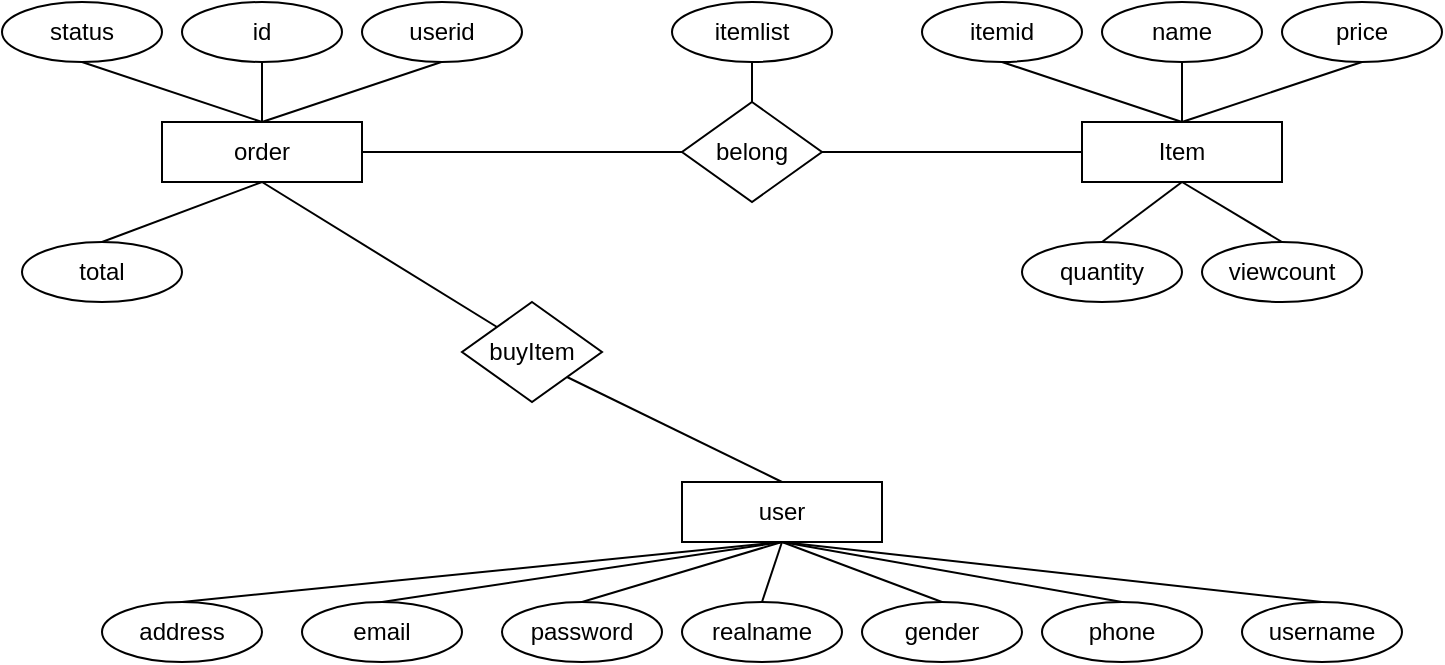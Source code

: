 <mxfile version="25.0.3">
  <diagram name="第 1 页" id="dJQTpmMpa1tH7BEDlLxY">
    <mxGraphModel dx="713" dy="564" grid="1" gridSize="10" guides="1" tooltips="1" connect="1" arrows="1" fold="1" page="1" pageScale="1" pageWidth="827" pageHeight="1169" math="0" shadow="0">
      <root>
        <mxCell id="0" />
        <mxCell id="1" parent="0" />
        <mxCell id="SXu3JD5gkW-zPVO9awwS-1" value="username" style="ellipse;whiteSpace=wrap;html=1;" vertex="1" parent="1">
          <mxGeometry x="650" y="560" width="80" height="30" as="geometry" />
        </mxCell>
        <mxCell id="SXu3JD5gkW-zPVO9awwS-2" value="realname" style="ellipse;whiteSpace=wrap;html=1;" vertex="1" parent="1">
          <mxGeometry x="370" y="560" width="80" height="30" as="geometry" />
        </mxCell>
        <mxCell id="SXu3JD5gkW-zPVO9awwS-3" value="gender" style="ellipse;whiteSpace=wrap;html=1;" vertex="1" parent="1">
          <mxGeometry x="460" y="560" width="80" height="30" as="geometry" />
        </mxCell>
        <mxCell id="SXu3JD5gkW-zPVO9awwS-4" value="address" style="ellipse;whiteSpace=wrap;html=1;" vertex="1" parent="1">
          <mxGeometry x="80" y="560" width="80" height="30" as="geometry" />
        </mxCell>
        <mxCell id="SXu3JD5gkW-zPVO9awwS-5" value="password" style="ellipse;whiteSpace=wrap;html=1;" vertex="1" parent="1">
          <mxGeometry x="280" y="560" width="80" height="30" as="geometry" />
        </mxCell>
        <mxCell id="SXu3JD5gkW-zPVO9awwS-6" value="email" style="ellipse;whiteSpace=wrap;html=1;" vertex="1" parent="1">
          <mxGeometry x="180" y="560" width="80" height="30" as="geometry" />
        </mxCell>
        <mxCell id="SXu3JD5gkW-zPVO9awwS-7" value="phone" style="ellipse;whiteSpace=wrap;html=1;" vertex="1" parent="1">
          <mxGeometry x="550" y="560" width="80" height="30" as="geometry" />
        </mxCell>
        <mxCell id="SXu3JD5gkW-zPVO9awwS-8" value="" style="endArrow=none;html=1;rounded=0;entryX=0.5;entryY=0;entryDx=0;entryDy=0;exitX=0.5;exitY=1;exitDx=0;exitDy=0;" edge="1" parent="1" source="SXu3JD5gkW-zPVO9awwS-16" target="SXu3JD5gkW-zPVO9awwS-5">
          <mxGeometry width="50" height="50" relative="1" as="geometry">
            <mxPoint x="420" y="500" as="sourcePoint" />
            <mxPoint x="470" y="450" as="targetPoint" />
          </mxGeometry>
        </mxCell>
        <mxCell id="SXu3JD5gkW-zPVO9awwS-9" value="" style="endArrow=none;html=1;rounded=0;entryX=0.5;entryY=0;entryDx=0;entryDy=0;exitX=0.5;exitY=1;exitDx=0;exitDy=0;" edge="1" parent="1" source="SXu3JD5gkW-zPVO9awwS-16" target="SXu3JD5gkW-zPVO9awwS-2">
          <mxGeometry width="50" height="50" relative="1" as="geometry">
            <mxPoint x="420" y="500" as="sourcePoint" />
            <mxPoint x="470" y="450" as="targetPoint" />
          </mxGeometry>
        </mxCell>
        <mxCell id="SXu3JD5gkW-zPVO9awwS-10" value="" style="endArrow=none;html=1;rounded=0;entryX=0.5;entryY=0;entryDx=0;entryDy=0;exitX=0.5;exitY=1;exitDx=0;exitDy=0;" edge="1" parent="1" source="SXu3JD5gkW-zPVO9awwS-16" target="SXu3JD5gkW-zPVO9awwS-6">
          <mxGeometry width="50" height="50" relative="1" as="geometry">
            <mxPoint x="420" y="500" as="sourcePoint" />
            <mxPoint x="470" y="450" as="targetPoint" />
          </mxGeometry>
        </mxCell>
        <mxCell id="SXu3JD5gkW-zPVO9awwS-11" value="" style="endArrow=none;html=1;rounded=0;entryX=0.5;entryY=1;entryDx=0;entryDy=0;exitX=0.5;exitY=0;exitDx=0;exitDy=0;" edge="1" parent="1" source="SXu3JD5gkW-zPVO9awwS-4" target="SXu3JD5gkW-zPVO9awwS-16">
          <mxGeometry width="50" height="50" relative="1" as="geometry">
            <mxPoint x="290" y="460" as="sourcePoint" />
            <mxPoint x="340" y="410" as="targetPoint" />
          </mxGeometry>
        </mxCell>
        <mxCell id="SXu3JD5gkW-zPVO9awwS-12" value="" style="endArrow=none;html=1;rounded=0;entryX=0.5;entryY=0;entryDx=0;entryDy=0;" edge="1" parent="1" target="SXu3JD5gkW-zPVO9awwS-3">
          <mxGeometry width="50" height="50" relative="1" as="geometry">
            <mxPoint x="420" y="530" as="sourcePoint" />
            <mxPoint x="500" y="450" as="targetPoint" />
          </mxGeometry>
        </mxCell>
        <mxCell id="SXu3JD5gkW-zPVO9awwS-13" value="" style="endArrow=none;html=1;rounded=0;entryX=0.5;entryY=0;entryDx=0;entryDy=0;exitX=0.5;exitY=1;exitDx=0;exitDy=0;" edge="1" parent="1" source="SXu3JD5gkW-zPVO9awwS-16" target="SXu3JD5gkW-zPVO9awwS-7">
          <mxGeometry width="50" height="50" relative="1" as="geometry">
            <mxPoint x="440" y="520" as="sourcePoint" />
            <mxPoint x="490" y="470" as="targetPoint" />
          </mxGeometry>
        </mxCell>
        <mxCell id="SXu3JD5gkW-zPVO9awwS-14" value="" style="endArrow=none;html=1;rounded=0;exitX=0.5;exitY=0;exitDx=0;exitDy=0;entryX=0.5;entryY=1;entryDx=0;entryDy=0;" edge="1" parent="1" source="SXu3JD5gkW-zPVO9awwS-1" target="SXu3JD5gkW-zPVO9awwS-16">
          <mxGeometry width="50" height="50" relative="1" as="geometry">
            <mxPoint x="350" y="570" as="sourcePoint" />
            <mxPoint x="400" y="520" as="targetPoint" />
          </mxGeometry>
        </mxCell>
        <mxCell id="SXu3JD5gkW-zPVO9awwS-15" value="" style="endArrow=none;html=1;rounded=0;entryX=0.5;entryY=1;entryDx=0;entryDy=0;" edge="1" parent="1" target="SXu3JD5gkW-zPVO9awwS-16">
          <mxGeometry width="50" height="50" relative="1" as="geometry">
            <mxPoint x="440" y="520" as="sourcePoint" />
            <mxPoint x="580" y="500" as="targetPoint" />
          </mxGeometry>
        </mxCell>
        <mxCell id="SXu3JD5gkW-zPVO9awwS-16" value="user" style="rounded=0;whiteSpace=wrap;html=1;" vertex="1" parent="1">
          <mxGeometry x="370" y="500" width="100" height="30" as="geometry" />
        </mxCell>
        <mxCell id="SXu3JD5gkW-zPVO9awwS-18" value="order" style="rounded=0;whiteSpace=wrap;html=1;" vertex="1" parent="1">
          <mxGeometry x="110" y="320" width="100" height="30" as="geometry" />
        </mxCell>
        <mxCell id="SXu3JD5gkW-zPVO9awwS-19" value="Item" style="rounded=0;whiteSpace=wrap;html=1;" vertex="1" parent="1">
          <mxGeometry x="570" y="320" width="100" height="30" as="geometry" />
        </mxCell>
        <mxCell id="SXu3JD5gkW-zPVO9awwS-20" value="id" style="ellipse;whiteSpace=wrap;html=1;" vertex="1" parent="1">
          <mxGeometry x="120" y="260" width="80" height="30" as="geometry" />
        </mxCell>
        <mxCell id="SXu3JD5gkW-zPVO9awwS-21" value="userid" style="ellipse;whiteSpace=wrap;html=1;" vertex="1" parent="1">
          <mxGeometry x="210" y="260" width="80" height="30" as="geometry" />
        </mxCell>
        <mxCell id="SXu3JD5gkW-zPVO9awwS-23" value="total" style="ellipse;whiteSpace=wrap;html=1;" vertex="1" parent="1">
          <mxGeometry x="40" y="380" width="80" height="30" as="geometry" />
        </mxCell>
        <mxCell id="SXu3JD5gkW-zPVO9awwS-24" value="status" style="ellipse;whiteSpace=wrap;html=1;" vertex="1" parent="1">
          <mxGeometry x="30" y="260" width="80" height="30" as="geometry" />
        </mxCell>
        <mxCell id="SXu3JD5gkW-zPVO9awwS-26" value="belong" style="rhombus;whiteSpace=wrap;html=1;" vertex="1" parent="1">
          <mxGeometry x="370" y="310" width="70" height="50" as="geometry" />
        </mxCell>
        <mxCell id="SXu3JD5gkW-zPVO9awwS-28" value="name" style="ellipse;whiteSpace=wrap;html=1;" vertex="1" parent="1">
          <mxGeometry x="580" y="260" width="80" height="30" as="geometry" />
        </mxCell>
        <mxCell id="SXu3JD5gkW-zPVO9awwS-29" value="itemid" style="ellipse;whiteSpace=wrap;html=1;" vertex="1" parent="1">
          <mxGeometry x="490" y="260" width="80" height="30" as="geometry" />
        </mxCell>
        <mxCell id="SXu3JD5gkW-zPVO9awwS-30" value="price" style="ellipse;whiteSpace=wrap;html=1;" vertex="1" parent="1">
          <mxGeometry x="670" y="260" width="80" height="30" as="geometry" />
        </mxCell>
        <mxCell id="SXu3JD5gkW-zPVO9awwS-31" value="quantity" style="ellipse;whiteSpace=wrap;html=1;" vertex="1" parent="1">
          <mxGeometry x="540" y="380" width="80" height="30" as="geometry" />
        </mxCell>
        <mxCell id="SXu3JD5gkW-zPVO9awwS-32" value="viewcount" style="ellipse;whiteSpace=wrap;html=1;" vertex="1" parent="1">
          <mxGeometry x="630" y="380" width="80" height="30" as="geometry" />
        </mxCell>
        <mxCell id="SXu3JD5gkW-zPVO9awwS-33" value="itemlist" style="ellipse;whiteSpace=wrap;html=1;" vertex="1" parent="1">
          <mxGeometry x="365" y="260" width="80" height="30" as="geometry" />
        </mxCell>
        <mxCell id="SXu3JD5gkW-zPVO9awwS-35" value="buyItem" style="rhombus;whiteSpace=wrap;html=1;" vertex="1" parent="1">
          <mxGeometry x="260" y="410" width="70" height="50" as="geometry" />
        </mxCell>
        <mxCell id="SXu3JD5gkW-zPVO9awwS-36" value="" style="endArrow=none;html=1;rounded=0;entryX=0.5;entryY=1;entryDx=0;entryDy=0;" edge="1" parent="1" target="SXu3JD5gkW-zPVO9awwS-24">
          <mxGeometry width="50" height="50" relative="1" as="geometry">
            <mxPoint x="160" y="320" as="sourcePoint" />
            <mxPoint x="210" y="270" as="targetPoint" />
          </mxGeometry>
        </mxCell>
        <mxCell id="SXu3JD5gkW-zPVO9awwS-38" value="" style="endArrow=none;html=1;rounded=0;entryX=0.5;entryY=1;entryDx=0;entryDy=0;" edge="1" parent="1" target="SXu3JD5gkW-zPVO9awwS-20">
          <mxGeometry width="50" height="50" relative="1" as="geometry">
            <mxPoint x="160" y="320" as="sourcePoint" />
            <mxPoint x="210" y="270" as="targetPoint" />
          </mxGeometry>
        </mxCell>
        <mxCell id="SXu3JD5gkW-zPVO9awwS-39" value="" style="endArrow=none;html=1;rounded=0;entryX=0.5;entryY=1;entryDx=0;entryDy=0;" edge="1" parent="1">
          <mxGeometry width="50" height="50" relative="1" as="geometry">
            <mxPoint x="160" y="320" as="sourcePoint" />
            <mxPoint x="249.72" y="290" as="targetPoint" />
          </mxGeometry>
        </mxCell>
        <mxCell id="SXu3JD5gkW-zPVO9awwS-40" value="" style="endArrow=none;html=1;rounded=0;entryX=0.5;entryY=0;entryDx=0;entryDy=0;exitX=0.5;exitY=1;exitDx=0;exitDy=0;" edge="1" parent="1" source="SXu3JD5gkW-zPVO9awwS-18" target="SXu3JD5gkW-zPVO9awwS-23">
          <mxGeometry width="50" height="50" relative="1" as="geometry">
            <mxPoint x="170" y="330" as="sourcePoint" />
            <mxPoint x="80" y="300" as="targetPoint" />
          </mxGeometry>
        </mxCell>
        <mxCell id="SXu3JD5gkW-zPVO9awwS-41" value="" style="endArrow=none;html=1;rounded=0;entryX=0;entryY=0.5;entryDx=0;entryDy=0;exitX=1;exitY=0.5;exitDx=0;exitDy=0;" edge="1" parent="1" source="SXu3JD5gkW-zPVO9awwS-18" target="SXu3JD5gkW-zPVO9awwS-26">
          <mxGeometry width="50" height="50" relative="1" as="geometry">
            <mxPoint x="210" y="340" as="sourcePoint" />
            <mxPoint x="260" y="290" as="targetPoint" />
          </mxGeometry>
        </mxCell>
        <mxCell id="SXu3JD5gkW-zPVO9awwS-42" value="" style="endArrow=none;html=1;rounded=0;exitX=0.5;exitY=0;exitDx=0;exitDy=0;entryX=0.5;entryY=1;entryDx=0;entryDy=0;" edge="1" parent="1" source="SXu3JD5gkW-zPVO9awwS-26" target="SXu3JD5gkW-zPVO9awwS-33">
          <mxGeometry width="50" height="50" relative="1" as="geometry">
            <mxPoint x="410" y="310" as="sourcePoint" />
            <mxPoint x="460" y="260" as="targetPoint" />
          </mxGeometry>
        </mxCell>
        <mxCell id="SXu3JD5gkW-zPVO9awwS-43" value="" style="endArrow=none;html=1;rounded=0;entryX=0.5;entryY=1;entryDx=0;entryDy=0;" edge="1" parent="1" target="SXu3JD5gkW-zPVO9awwS-29">
          <mxGeometry width="50" height="50" relative="1" as="geometry">
            <mxPoint x="620" y="320" as="sourcePoint" />
            <mxPoint x="670" y="270" as="targetPoint" />
          </mxGeometry>
        </mxCell>
        <mxCell id="SXu3JD5gkW-zPVO9awwS-44" value="" style="endArrow=none;html=1;rounded=0;entryX=0.5;entryY=1;entryDx=0;entryDy=0;exitX=0.5;exitY=0;exitDx=0;exitDy=0;" edge="1" parent="1" source="SXu3JD5gkW-zPVO9awwS-19" target="SXu3JD5gkW-zPVO9awwS-28">
          <mxGeometry width="50" height="50" relative="1" as="geometry">
            <mxPoint x="630" y="330" as="sourcePoint" />
            <mxPoint x="540" y="300" as="targetPoint" />
          </mxGeometry>
        </mxCell>
        <mxCell id="SXu3JD5gkW-zPVO9awwS-45" value="" style="endArrow=none;html=1;rounded=0;entryX=0.5;entryY=1;entryDx=0;entryDy=0;exitX=0.5;exitY=0;exitDx=0;exitDy=0;" edge="1" parent="1" source="SXu3JD5gkW-zPVO9awwS-19" target="SXu3JD5gkW-zPVO9awwS-30">
          <mxGeometry width="50" height="50" relative="1" as="geometry">
            <mxPoint x="630" y="330" as="sourcePoint" />
            <mxPoint x="540" y="300" as="targetPoint" />
          </mxGeometry>
        </mxCell>
        <mxCell id="SXu3JD5gkW-zPVO9awwS-46" value="" style="endArrow=none;html=1;rounded=0;entryX=0.5;entryY=0;entryDx=0;entryDy=0;exitX=0.5;exitY=1;exitDx=0;exitDy=0;" edge="1" parent="1" source="SXu3JD5gkW-zPVO9awwS-19" target="SXu3JD5gkW-zPVO9awwS-32">
          <mxGeometry width="50" height="50" relative="1" as="geometry">
            <mxPoint x="630" y="330" as="sourcePoint" />
            <mxPoint x="720" y="300" as="targetPoint" />
          </mxGeometry>
        </mxCell>
        <mxCell id="SXu3JD5gkW-zPVO9awwS-47" value="" style="endArrow=none;html=1;rounded=0;entryX=0.5;entryY=0;entryDx=0;entryDy=0;exitX=0.5;exitY=1;exitDx=0;exitDy=0;" edge="1" parent="1" source="SXu3JD5gkW-zPVO9awwS-19" target="SXu3JD5gkW-zPVO9awwS-31">
          <mxGeometry width="50" height="50" relative="1" as="geometry">
            <mxPoint x="630" y="360" as="sourcePoint" />
            <mxPoint x="680" y="390" as="targetPoint" />
          </mxGeometry>
        </mxCell>
        <mxCell id="SXu3JD5gkW-zPVO9awwS-48" value="" style="endArrow=none;html=1;rounded=0;exitX=1;exitY=0.5;exitDx=0;exitDy=0;entryX=0;entryY=0.5;entryDx=0;entryDy=0;" edge="1" parent="1" source="SXu3JD5gkW-zPVO9awwS-26" target="SXu3JD5gkW-zPVO9awwS-19">
          <mxGeometry width="50" height="50" relative="1" as="geometry">
            <mxPoint x="440" y="330" as="sourcePoint" />
            <mxPoint x="490" y="280" as="targetPoint" />
          </mxGeometry>
        </mxCell>
        <mxCell id="SXu3JD5gkW-zPVO9awwS-49" value="" style="endArrow=none;html=1;rounded=0;exitX=0;exitY=0;exitDx=0;exitDy=0;entryX=0.5;entryY=1;entryDx=0;entryDy=0;" edge="1" parent="1" source="SXu3JD5gkW-zPVO9awwS-35" target="SXu3JD5gkW-zPVO9awwS-18">
          <mxGeometry width="50" height="50" relative="1" as="geometry">
            <mxPoint x="260" y="430" as="sourcePoint" />
            <mxPoint x="310" y="380" as="targetPoint" />
          </mxGeometry>
        </mxCell>
        <mxCell id="SXu3JD5gkW-zPVO9awwS-50" value="" style="endArrow=none;html=1;rounded=0;exitX=0.5;exitY=0;exitDx=0;exitDy=0;entryX=1;entryY=1;entryDx=0;entryDy=0;" edge="1" parent="1" source="SXu3JD5gkW-zPVO9awwS-16" target="SXu3JD5gkW-zPVO9awwS-35">
          <mxGeometry width="50" height="50" relative="1" as="geometry">
            <mxPoint x="390" y="480" as="sourcePoint" />
            <mxPoint x="440" y="430" as="targetPoint" />
          </mxGeometry>
        </mxCell>
      </root>
    </mxGraphModel>
  </diagram>
</mxfile>
